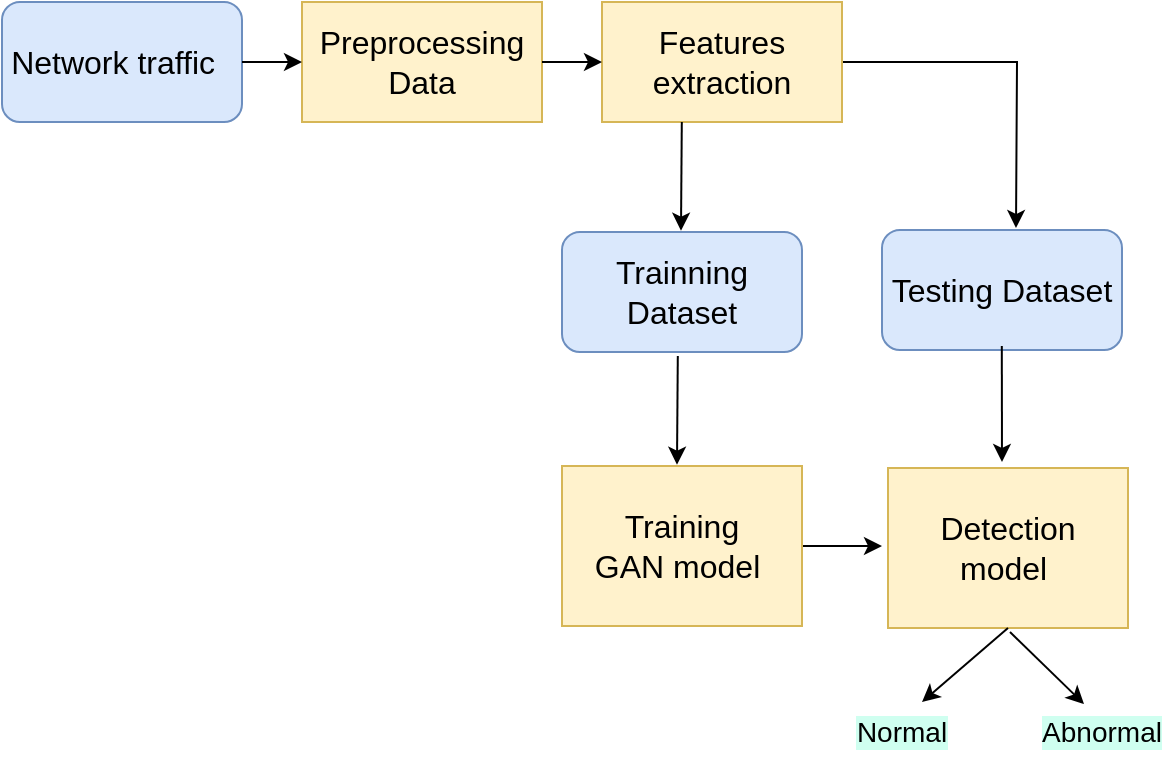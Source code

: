 <mxfile version="20.4.0" type="github"><diagram id="IuEOjZnQ5I7l3SZEtkEy" name="Trang-1"><mxGraphModel dx="1251" dy="683" grid="1" gridSize="10" guides="1" tooltips="1" connect="1" arrows="1" fold="1" page="1" pageScale="1" pageWidth="827" pageHeight="1169" math="0" shadow="0"><root><mxCell id="0"/><mxCell id="1" parent="0"/><mxCell id="tD4Dm-EEVYaol3-_mER3-2" value="Preprocessing Data" style="rounded=0;whiteSpace=wrap;html=1;fillColor=#fff2cc;strokeColor=#d6b656;fontSize=16;" vertex="1" parent="1"><mxGeometry x="320" y="170" width="120" height="60" as="geometry"/></mxCell><mxCell id="tD4Dm-EEVYaol3-_mER3-12" value="" style="edgeStyle=orthogonalEdgeStyle;rounded=0;orthogonalLoop=1;jettySize=auto;html=1;exitX=1;exitY=0.5;exitDx=0;exitDy=0;" edge="1" parent="1" source="tD4Dm-EEVYaol3-_mER3-3"><mxGeometry relative="1" as="geometry"><mxPoint x="597" y="203" as="sourcePoint"/><mxPoint x="677" y="283" as="targetPoint"/></mxGeometry></mxCell><mxCell id="tD4Dm-EEVYaol3-_mER3-3" value="&lt;font style=&quot;font-size: 16px;&quot;&gt;Features extraction&lt;/font&gt;" style="rounded=0;whiteSpace=wrap;html=1;fillColor=#fff2cc;strokeColor=#d6b656;" vertex="1" parent="1"><mxGeometry x="470" y="170" width="120" height="60" as="geometry"/></mxCell><mxCell id="tD4Dm-EEVYaol3-_mER3-23" value="" style="edgeStyle=orthogonalEdgeStyle;rounded=0;orthogonalLoop=1;jettySize=auto;html=1;" edge="1" parent="1" source="tD4Dm-EEVYaol3-_mER3-4"><mxGeometry relative="1" as="geometry"><mxPoint x="610" y="442" as="targetPoint"/></mxGeometry></mxCell><mxCell id="tD4Dm-EEVYaol3-_mER3-4" value="Training &lt;br style=&quot;font-size: 16px;&quot;&gt;GAN model&amp;nbsp;" style="rounded=0;whiteSpace=wrap;html=1;fillColor=#fff2cc;strokeColor=#d6b656;fontSize=16;" vertex="1" parent="1"><mxGeometry x="450" y="402" width="120" height="80" as="geometry"/></mxCell><mxCell id="tD4Dm-EEVYaol3-_mER3-5" value="Detection model&amp;nbsp;" style="rounded=0;whiteSpace=wrap;html=1;fillColor=#fff2cc;strokeColor=#d6b656;fontSize=16;" vertex="1" parent="1"><mxGeometry x="613" y="403" width="120" height="80" as="geometry"/></mxCell><mxCell id="tD4Dm-EEVYaol3-_mER3-8" value="&lt;span style=&quot;font-size: 16px;&quot;&gt;Testing Dataset&lt;/span&gt;" style="rounded=1;whiteSpace=wrap;html=1;labelBackgroundColor=none;fontSize=16;fillColor=#dae8fc;strokeColor=#6c8ebf;" vertex="1" parent="1"><mxGeometry x="610" y="284" width="120" height="60" as="geometry"/></mxCell><mxCell id="tD4Dm-EEVYaol3-_mER3-9" value="&lt;span style=&quot;font-size: 16px;&quot;&gt;Network traffic&amp;nbsp;&amp;nbsp;&lt;/span&gt;" style="rounded=1;whiteSpace=wrap;html=1;labelBackgroundColor=none;fontSize=16;fillColor=#dae8fc;strokeColor=#6c8ebf;" vertex="1" parent="1"><mxGeometry x="170" y="170" width="120" height="60" as="geometry"/></mxCell><mxCell id="tD4Dm-EEVYaol3-_mER3-10" value="" style="endArrow=classic;html=1;rounded=0;exitX=1;exitY=0.5;exitDx=0;exitDy=0;" edge="1" parent="1" source="tD4Dm-EEVYaol3-_mER3-9" target="tD4Dm-EEVYaol3-_mER3-2"><mxGeometry width="50" height="50" relative="1" as="geometry"><mxPoint x="390" y="400" as="sourcePoint"/><mxPoint x="440" y="350" as="targetPoint"/></mxGeometry></mxCell><mxCell id="tD4Dm-EEVYaol3-_mER3-11" value="" style="endArrow=classic;html=1;rounded=0;entryX=0;entryY=0.5;entryDx=0;entryDy=0;exitX=1;exitY=0.5;exitDx=0;exitDy=0;" edge="1" parent="1" source="tD4Dm-EEVYaol3-_mER3-2" target="tD4Dm-EEVYaol3-_mER3-3"><mxGeometry width="50" height="50" relative="1" as="geometry"><mxPoint x="450" y="230" as="sourcePoint"/><mxPoint x="470" y="334.5" as="targetPoint"/></mxGeometry></mxCell><mxCell id="tD4Dm-EEVYaol3-_mER3-13" value="" style="endArrow=classic;html=1;rounded=0;exitX=0.445;exitY=1.011;exitDx=0;exitDy=0;exitPerimeter=0;" edge="1" parent="1"><mxGeometry width="50" height="50" relative="1" as="geometry"><mxPoint x="669.9" y="342.0" as="sourcePoint"/><mxPoint x="670" y="400" as="targetPoint"/></mxGeometry></mxCell><mxCell id="tD4Dm-EEVYaol3-_mER3-14" value="" style="endArrow=classic;html=1;rounded=0;exitX=0.445;exitY=1.011;exitDx=0;exitDy=0;exitPerimeter=0;" edge="1" parent="1"><mxGeometry width="50" height="50" relative="1" as="geometry"><mxPoint x="507.9" y="347.0" as="sourcePoint"/><mxPoint x="507.5" y="401.34" as="targetPoint"/></mxGeometry></mxCell><mxCell id="tD4Dm-EEVYaol3-_mER3-15" value="&lt;span style=&quot;&quot;&gt;Trainning Dataset&lt;/span&gt;" style="rounded=1;whiteSpace=wrap;html=1;labelBackgroundColor=none;fontSize=16;fillColor=#dae8fc;strokeColor=#6c8ebf;" vertex="1" parent="1"><mxGeometry x="450" y="285" width="120" height="60" as="geometry"/></mxCell><mxCell id="tD4Dm-EEVYaol3-_mER3-17" value="" style="endArrow=classic;html=1;rounded=0;exitX=0.445;exitY=1.011;exitDx=0;exitDy=0;exitPerimeter=0;" edge="1" parent="1"><mxGeometry width="50" height="50" relative="1" as="geometry"><mxPoint x="509.9" y="230" as="sourcePoint"/><mxPoint x="509.5" y="284.34" as="targetPoint"/></mxGeometry></mxCell><mxCell id="tD4Dm-EEVYaol3-_mER3-19" value="" style="endArrow=classic;html=1;rounded=0;exitX=0.5;exitY=1;exitDx=0;exitDy=0;" edge="1" parent="1" source="tD4Dm-EEVYaol3-_mER3-5"><mxGeometry width="50" height="50" relative="1" as="geometry"><mxPoint x="648" y="590" as="sourcePoint"/><mxPoint x="630" y="520" as="targetPoint"/></mxGeometry></mxCell><mxCell id="tD4Dm-EEVYaol3-_mER3-20" value="" style="endArrow=classic;html=1;rounded=0;" edge="1" parent="1"><mxGeometry width="50" height="50" relative="1" as="geometry"><mxPoint x="674" y="485" as="sourcePoint"/><mxPoint x="711" y="521" as="targetPoint"/></mxGeometry></mxCell><mxCell id="tD4Dm-EEVYaol3-_mER3-21" value="Normal" style="text;html=1;strokeColor=none;fillColor=none;align=center;verticalAlign=middle;whiteSpace=wrap;rounded=0;labelBackgroundColor=#CFFFF0;fontSize=14;" vertex="1" parent="1"><mxGeometry x="590" y="520" width="60" height="30" as="geometry"/></mxCell><mxCell id="tD4Dm-EEVYaol3-_mER3-22" value="Abnormal" style="text;html=1;strokeColor=none;fillColor=none;align=center;verticalAlign=middle;whiteSpace=wrap;rounded=0;labelBackgroundColor=#CFFFF0;fontSize=14;" vertex="1" parent="1"><mxGeometry x="690" y="520" width="60" height="30" as="geometry"/></mxCell></root></mxGraphModel></diagram></mxfile>
